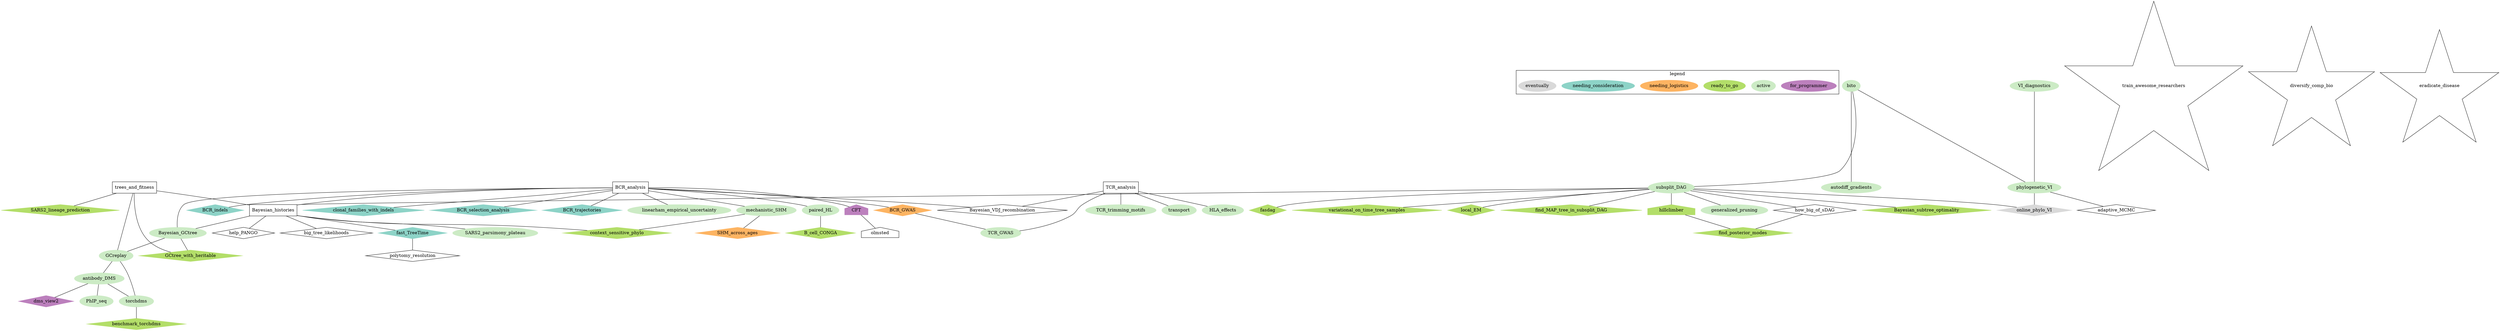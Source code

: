 graph {
    overlap=false
    node[colorscheme="set312"]
    // https://graphviz.org/doc/info/colors.html

    // ** legend **
    subgraph cluster_0 {
        for_programmer                          [style="filled";color=10]
        active                                  [style="filled";color=11]
        ready_to_go                             [style="filled";color=7]
        needing_logistics                       [style="filled";color=6]
        needing_consideration                   [style="filled";color=1]
        eventually                              [style="filled";color=9]
        // for_programmer -- active
        // active -- ready_to_go
        // ready_to_go -- needing_thought
        label = "legend"
    }

    // active
        Bayesian_GCtree                         [style="filled";color=11;tooltip="Do posterior estimation using Will's GCtree framework."]
        GCreplay                                [style="filled";color=11;tooltip="A big collaboration with the Victora and Bloom labs to understand GC maturation with replicate samples."]
        HLA_effects                             [style="filled";color=11;tooltip="Assya's project understanding the effects of HLA on repertoire."]
        PhIP_seq                                [style="filled";color=11;tooltip="Develop statistics and software tools for PhIP-seq analyses."]
        TCR_GWAS                                [style="filled";color=11;tooltip="GWAS to infer TCR-repertoire features."]
        TCR_trimming_motifs                     [style="filled";color=11;tooltip="What sequence-level features determine trimming of TCRs in VDJ recombination?"]
        bito                                    [style="filled";color=11;tooltip="Bayesian Inference of Trees via Optimization: a C++/python package"]
        autodiff_gradients                      [style="filled";color=11;tooltip="How fast is autodiff for phylogenetically-relevant gradients?"]
        generalized_pruning                     [style="filled";color=11;tooltip="Generalization of the Felsenstein pruning algorithm to the subsplit DAG."]
        linearham_empirical_uncertainty         [style="filled";color=11;tooltip="linearham is our Bayesian method for doing inference of BCR lineage evolution. If we apply it to well-known data sets from the literature, how much uncertainty is there in ancestral sequence inference?"]
        mechanistic_SHM                         [style="filled";color=11;tooltip="Design and fit mechanistically-based probabilistic models of the somatic hypermutation process."]
        paired_HL                               [style="filled";color=11;tooltip="Perform clonal family inference with paired heavy and light chain sequences."]
        phylogenetic_VI                         [style="filled";color=11;tooltip="Do variational inference of continuous parameters in phylogenetics."]
        antibody_DMS                            [style="filled";color=11;tooltip="What can we learn from deep mutational scanning on antibodies?"]
        SARS2_parsimony_plateau                 [style="filled";color=11;tooltip="Use a graph to capture the ensemble of maximally-parsimonious trees for SARS-Cov-2 data. How much uncertainty is there? How does PANGO look?"]
        subsplit_DAG                            [style="filled";color=11;tooltip="Formalize definitions of and basic lemmas for the subsplit DAG."]
        torchdms                                [style="filled";color=11;tooltip="Develop a DMS analysis package using a modern machine-learning library."]
        transport                               [style="filled";color=11;tooltip="Compare TCR repertoires via optimal transport."]
        VI_diagnostics                          [style="filled";color=11;tooltip="How will we know if VI is giving a good approximation?"]

    // ** dormant **
        CFT                                     [shape="house";style=filled;color=10;tooltip="The Clonal Family Tree pipeline to do clonal family inference and then phylogenetics."]
        hillclimber                             [style="filled";color=7;shape="house";tooltip="What happens when we start ML algorithms at random starting points? What does it tell us about the phylogenetic likelihood surface?"]
        olmsted                                 [shape="house";tooltip="A visualization tool for BCR lineages."]

    // ** Future **
    // Immunology
        BCR_GWAS                                [style="filled";color=6;shape="diamond";tooltip="Do a GWAS for BCR repertoire features. Can we learn about SHM too?"]
        BCR_indels                              [shape="diamond";style=filled;color=1;tooltip="What sequence features lead to indels in BCR sequences?"]
        clonal_families_with_indels             [shape="diamond";style=filled;color=1;tooltip="Can we do better clonal family clustering in the presence of indels?"]
        BCR_selection_analysis                  [shape="diamond";style=filled;color=1;tooltip="Improve dN/dS analysis for BCR lineages, looking site-wise and per-lineage."]
        BCR_trajectories                        [shape="diamond";style=filled;color=1;tooltip="Look for patterns in BCR sequence evolution. Do they fall into 'trajectories'?"]
        B_cell_CONGA                            [shape="diamond";style=filled;color=7;tooltip="Adapt CONGA (https://paperpile.com/shared/w2jo9E) for BCR sequences."]
        context_sensitive_phylo                 [shape="diamond";style=filled;color=7;tooltip="Develop phyogenetic methods that enable inference under context-sensitive models."]
        dms_view2                               [shape="diamond";style=filled;color=10;tooltip="Develop the next version of dms-view, with abilities to compare between data sets and also show K_D inferences."]
        SHM_across_ages                         [style="filled";color=6;shape="diamond";tooltip="Perform a detailed investigation of how SHM changes as people age."]
        Bayesian_VDJ_recombination              [shape="diamond";tooltip="Can we do Bayesian estimation of VDJ recombination models?"]
    // Phylogenetics
        Bayesian_subtree_optimality             [style="filled";color=7;shape="diamond";tooltip="How does the Bayesian posterior distribution of n taxa change when an n+1st taxon is added to the tree?"]
        // What is NJp? https://paperpile.com/shared/QJm8XP
        // See https://ieeexplore.ieee.org/abstract/document/8404978
        // https://paperpile.com/shared/TaDKjP
        fasdag                                  [style="filled";color=7;shape="diamond";tooltip="Develop NJ and parsimony approaches to reconstructing the sDAG."]
        variational_on_time_tree_samples        [style="filled";color=7;shape="diamond";tooltip="Develop variational models and fit them to time-tree MCMC samples. How well do they fit?"]
        find_posterior_modes                    [style="filled";color=7;shape="diamond";tooltip="Can we do something to quickly find posterior modes in the phylogenetic posterior? Can we do better than hillclimbing?"]
        help_PANGO                              [shape="diamond";tooltip="What sort of tooling would actually help PANGO do their job better?"]
        big_tree_likelihoods                    [shape="diamond";tooltip="How can we bridge the gap between parsimony and full Felsenstein likelihoods?"]
    // Phylogenetics, with hard math
        GCtree_with_heritable                   [style="filled";color=7;shape="diamond";tooltip="GCtree operates under the assumption of a neutral branching process, the parameters of which do not change through the tree. Can we extend this to a process with a heritable component?"]
        local_EM                                [style="filled";color=7;shape="diamond";tooltip="Develop an EM algorithm for variational inference that uses local computation. Go Hogwild."]
        fast_TreeTime                           [style="filled";color=1;shape="diamond";tooltip="Speed up ML inference of time trees."]
        find_MAP_tree_in_subsplit_DAG           [style="filled";color=7;shape="diamond";tooltip="Can we quickly find the MAP tree in the subsplit DAG?"]
        polytomy_resolution                     [shape="diamond";tooltip="Can we quickly resolve sequence-level polytomies using timing/geography?"]
    // Phylogenetics, with hard coding
        adaptive_MCMC                           [shape="diamond";tooltip="Use variational inference as a proposal distribution for MCMC."]
        how_big_of_sDAG                         [shape="diamond";tooltip="How big of a subsplit DAG is actually required to get reasonable estimates (with uncertaintly quantification) of key parameters?"]
        online_phylo_VI                         [style="filled";color=9;shape="diamond";tooltip="Online (i.e. incremental) phylogenetic variational inference."]
    // Population genetics
        SARS2_lineage_prediction                [style="filled";color=7;shape="diamond";tooltip="Predict future dominant clades of SARS-Cov-2."]
    // Protein science
        benchmark_torchdms                      [style="filled";color=7;shape="diamond";tooltip="Perform futher benchmarking of torchdms and other methods."]

    // ** topics **
        BCR_analysis                            [shape="rectangle"]
        Bayesian_histories                      [shape="rectangle"]
        TCR_analysis                            [shape="rectangle"]
        trees_and_fitness                       [shape="rectangle"]

    // ** bigger-picture **
        train_awesome_researchers               [shape="star"]
        diversify_comp_bio                      [shape="star"]
        eradicate_disease                       [shape="star"]



    // edges
    phylogenetic_VI -- adaptive_MCMC
    bito -- phylogenetic_VI
    VI_diagnostics -- phylogenetic_VI
    bito -- autodiff_gradients
    bito -- subsplit_DAG
    phylogenetic_VI -- online_phylo_VI
    subsplit_DAG -- online_phylo_VI
    subsplit_DAG -- hillclimber
    subsplit_DAG -- generalized_pruning
    subsplit_DAG -- local_EM
    subsplit_DAG -- Bayesian_histories
    subsplit_DAG -- how_big_of_sDAG
    subsplit_DAG -- Bayesian_subtree_optimality
    subsplit_DAG -- fasdag
    subsplit_DAG -- find_MAP_tree_in_subsplit_DAG
    subsplit_DAG -- variational_on_time_tree_samples
    hillclimber -- find_posterior_modes
    how_big_of_sDAG -- find_posterior_modes
    Bayesian_histories -- context_sensitive_phylo
    Bayesian_histories -- Bayesian_GCtree
    Bayesian_histories -- SARS2_parsimony_plateau
    Bayesian_histories -- help_PANGO
    Bayesian_histories -- fast_TreeTime
    Bayesian_histories -- big_tree_likelihoods
    fast_TreeTime -- polytomy_resolution
    Bayesian_GCtree -- GCreplay
    Bayesian_GCtree -- GCtree_with_heritable
    GCreplay -- torchdms
    GCreplay -- antibody_DMS
    torchdms -- benchmark_torchdms
    antibody_DMS -- torchdms
    antibody_DMS -- PhIP_seq
    antibody_DMS -- dms_view2
    BCR_analysis -- BCR_selection_analysis
    BCR_analysis -- BCR_trajectories
    BCR_analysis -- BCR_indels
    BCR_analysis -- clonal_families_with_indels
    BCR_analysis -- Bayesian_histories
    BCR_analysis -- paired_HL
    BCR_analysis -- CFT
    BCR_analysis -- linearham_empirical_uncertainty
    BCR_analysis -- Bayesian_GCtree
    BCR_analysis -- Bayesian_VDJ_recombination
    trees_and_fitness -- GCtree_with_heritable
    trees_and_fitness -- GCreplay
    trees_and_fitness -- SARS2_lineage_prediction
    trees_and_fitness -- Bayesian_histories
    CFT -- olmsted
    BCR_analysis -- mechanistic_SHM
    mechanistic_SHM -- SHM_across_ages
    BCR_analysis -- BCR_GWAS
    BCR_GWAS -- TCR_GWAS
    TCR_analysis -- TCR_GWAS
    TCR_analysis -- HLA_effects
    TCR_analysis -- transport
    TCR_analysis -- TCR_trimming_motifs
    TCR_analysis -- Bayesian_VDJ_recombination
    mechanistic_SHM -- context_sensitive_phylo
    paired_HL -- B_cell_CONGA
}
